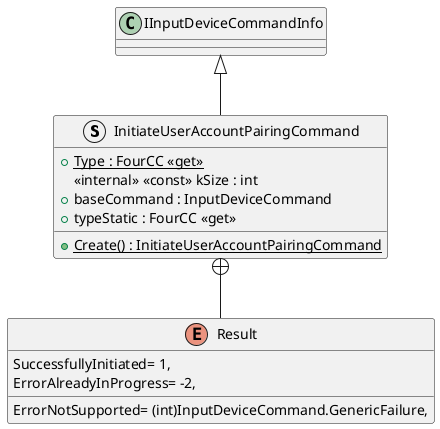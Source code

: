 @startuml
struct InitiateUserAccountPairingCommand {
    + {static} Type : FourCC <<get>>
    <<internal>> <<const>> kSize : int
    + baseCommand : InputDeviceCommand
    + typeStatic : FourCC <<get>>
    + {static} Create() : InitiateUserAccountPairingCommand
}
enum Result {
    SuccessfullyInitiated= 1,
    ErrorNotSupported= (int)InputDeviceCommand.GenericFailure,
    ErrorAlreadyInProgress= -2,
}
IInputDeviceCommandInfo <|-- InitiateUserAccountPairingCommand
InitiateUserAccountPairingCommand +-- Result
@enduml
